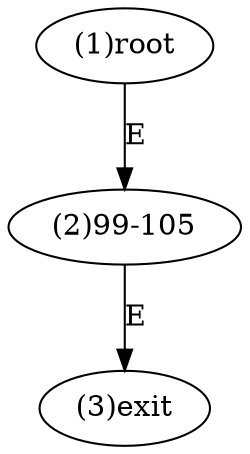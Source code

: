 digraph "" { 
1[ label="(1)root"];
2[ label="(2)99-105"];
3[ label="(3)exit"];
1->2[ label="E"];
2->3[ label="E"];
}